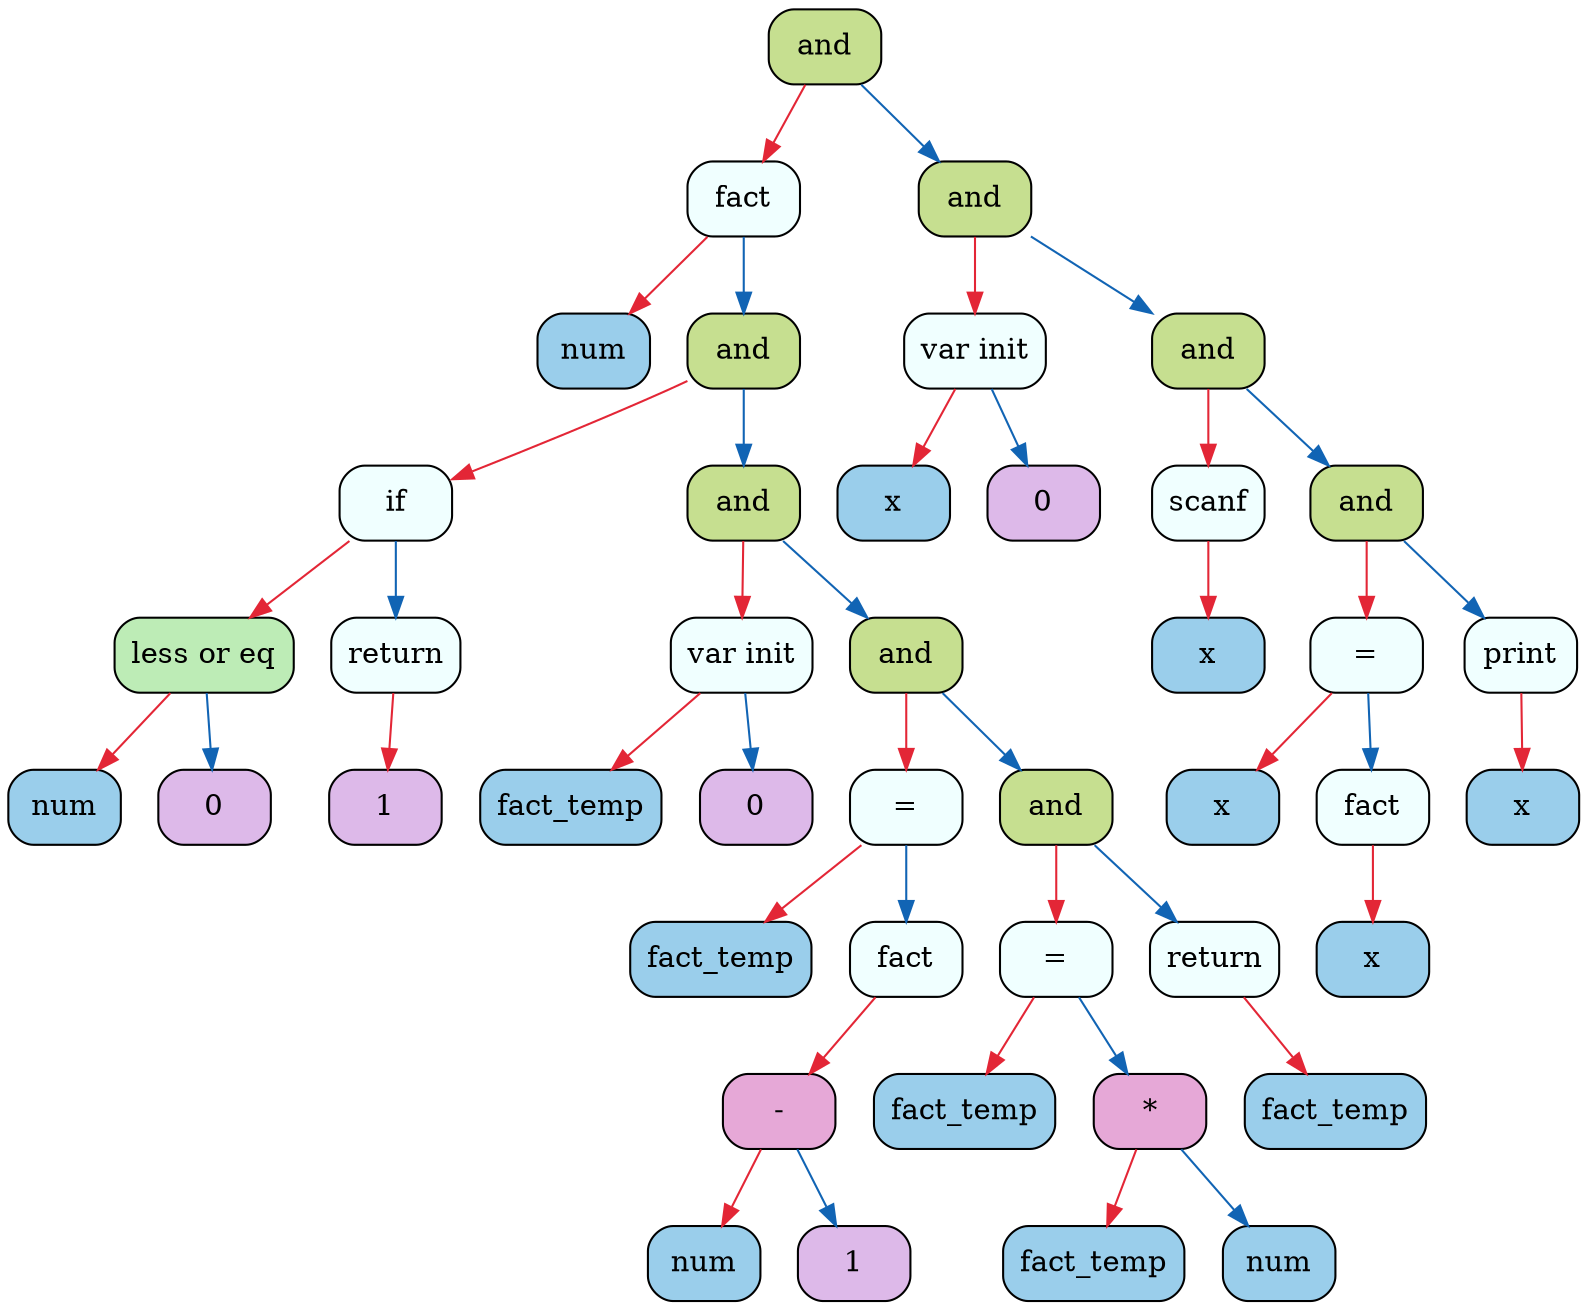 digraph
{
    node_0x606000001340[shape = Mrecord, label = "{{and}}", style = "filled", fillcolor = "#C6DF90"];
    node_0x606000001820[shape = Mrecord, label = "{{fact}}", style = "filled", fillcolor = "#F0FFFF"];
    node_0x606000001880[shape = Mrecord, label = "{{num}}", style = "filled", fillcolor = "#9ACEEB"];
    node_0x6060000018e0[shape = Mrecord, label = "{{and}}", style = "filled", fillcolor = "#C6DF90"];
    node_0x606000001940[shape = Mrecord, label = "{{if}}", style = "filled", fillcolor = "#F0FFFF"];
    node_0x6060000019a0[shape = Mrecord, label = "{{less or eq}}", style = "filled", fillcolor = "#BDECB6"];
    node_0x606000001a00[shape = Mrecord, label = "{{num}}", style = "filled", fillcolor = "#9ACEEB"];
    node_0x606000001a60[shape = Mrecord, label = "{{0}}", style = "filled", fillcolor = "#DDB9E9"];
    node_0x606000001ac0[shape = Mrecord, label = "{{return}}", style = "filled", fillcolor = "#F0FFFF"];
    node_0x606000001b20[shape = Mrecord, label = "{{1}}", style = "filled", fillcolor = "#DDB9E9"];
    node_0x606000001b80[shape = Mrecord, label = "{{and}}", style = "filled", fillcolor = "#C6DF90"];
    node_0x606000001be0[shape = Mrecord, label = "{{var init}}", style = "filled", fillcolor = "#F0FFFF"];
    node_0x606000001c40[shape = Mrecord, label = "{{fact_temp}}", style = "filled", fillcolor = "#9ACEEB"];
    node_0x606000001ca0[shape = Mrecord, label = "{{0}}", style = "filled", fillcolor = "#DDB9E9"];
    node_0x606000001d00[shape = Mrecord, label = "{{and}}", style = "filled", fillcolor = "#C6DF90"];
    node_0x606000001d60[shape = Mrecord, label = "{{=}}", style = "filled", fillcolor = "#F0FFFF"];
    node_0x606000001dc0[shape = Mrecord, label = "{{fact_temp}}", style = "filled", fillcolor = "#9ACEEB"];
    node_0x606000001e20[shape = Mrecord, label = "{{fact}}", style = "filled", fillcolor = "#F0FFFF"];
    node_0x606000001e80[shape = Mrecord, label = "{{-}}", style = "filled", fillcolor = "#E6A8D7"];
    node_0x606000001ee0[shape = Mrecord, label = "{{num}}", style = "filled", fillcolor = "#9ACEEB"];
    node_0x606000001f40[shape = Mrecord, label = "{{1}}", style = "filled", fillcolor = "#DDB9E9"];
    node_0x606000001fa0[shape = Mrecord, label = "{{and}}", style = "filled", fillcolor = "#C6DF90"];
    node_0x606000002000[shape = Mrecord, label = "{{=}}", style = "filled", fillcolor = "#F0FFFF"];
    node_0x606000002060[shape = Mrecord, label = "{{fact_temp}}", style = "filled", fillcolor = "#9ACEEB"];
    node_0x6060000020c0[shape = Mrecord, label = "{{*}}", style = "filled", fillcolor = "#E6A8D7"];
    node_0x606000002120[shape = Mrecord, label = "{{fact_temp}}", style = "filled", fillcolor = "#9ACEEB"];
    node_0x606000002180[shape = Mrecord, label = "{{num}}", style = "filled", fillcolor = "#9ACEEB"];
    node_0x6060000021e0[shape = Mrecord, label = "{{return}}", style = "filled", fillcolor = "#F0FFFF"];
    node_0x606000002240[shape = Mrecord, label = "{{fact_temp}}", style = "filled", fillcolor = "#9ACEEB"];
    node_0x6060000012e0[shape = Mrecord, label = "{{and}}", style = "filled", fillcolor = "#C6DF90"];
    node_0x606000000da0[shape = Mrecord, label = "{{var init}}", style = "filled", fillcolor = "#F0FFFF"];
    node_0x606000000ce0[shape = Mrecord, label = "{{x}}", style = "filled", fillcolor = "#9ACEEB"];
    node_0x606000000d40[shape = Mrecord, label = "{{0}}", style = "filled", fillcolor = "#DDB9E9"];
    node_0x606000001280[shape = Mrecord, label = "{{and}}", style = "filled", fillcolor = "#C6DF90"];
    node_0x606000000e60[shape = Mrecord, label = "{{scanf}}", style = "filled", fillcolor = "#F0FFFF"];
    node_0x606000000e00[shape = Mrecord, label = "{{x}}", style = "filled", fillcolor = "#9ACEEB"];
    node_0x606000001220[shape = Mrecord, label = "{{and}}", style = "filled", fillcolor = "#C6DF90"];
    node_0x6060000010a0[shape = Mrecord, label = "{{=}}", style = "filled", fillcolor = "#F0FFFF"];
    node_0x606000000ec0[shape = Mrecord, label = "{{x}}", style = "filled", fillcolor = "#9ACEEB"];
    node_0x606000002300[shape = Mrecord, label = "{{fact}}", style = "filled", fillcolor = "#F0FFFF"];
    node_0x606000002360[shape = Mrecord, label = "{{x}}", style = "filled", fillcolor = "#9ACEEB"];
    node_0x6060000023c0[shape = Mrecord, label = "{{print}}", style = "filled", fillcolor = "#F0FFFF"];
    node_0x606000002420[shape = Mrecord, label = "{{x}}", style = "filled", fillcolor = "#9ACEEB"];
    node_0x606000001340->node_0x606000001820 [color = "#E32636"];
    node_0x606000001820->node_0x606000001880 [color = "#E32636"];
    node_0x606000001820->node_0x6060000018e0 [color = "#1164B4"];
    node_0x6060000018e0->node_0x606000001940 [color = "#E32636"];
    node_0x606000001940->node_0x6060000019a0 [color = "#E32636"];
    node_0x6060000019a0->node_0x606000001a00 [color = "#E32636"];
    node_0x6060000019a0->node_0x606000001a60 [color = "#1164B4"];
    node_0x606000001940->node_0x606000001ac0 [color = "#1164B4"];
    node_0x606000001ac0->node_0x606000001b20 [color = "#E32636"];
    node_0x6060000018e0->node_0x606000001b80 [color = "#1164B4"];
    node_0x606000001b80->node_0x606000001be0 [color = "#E32636"];
    node_0x606000001be0->node_0x606000001c40 [color = "#E32636"];
    node_0x606000001be0->node_0x606000001ca0 [color = "#1164B4"];
    node_0x606000001b80->node_0x606000001d00 [color = "#1164B4"];
    node_0x606000001d00->node_0x606000001d60 [color = "#E32636"];
    node_0x606000001d60->node_0x606000001dc0 [color = "#E32636"];
    node_0x606000001d60->node_0x606000001e20 [color = "#1164B4"];
    node_0x606000001e20->node_0x606000001e80 [color = "#E32636"];
    node_0x606000001e80->node_0x606000001ee0 [color = "#E32636"];
    node_0x606000001e80->node_0x606000001f40 [color = "#1164B4"];
    node_0x606000001d00->node_0x606000001fa0 [color = "#1164B4"];
    node_0x606000001fa0->node_0x606000002000 [color = "#E32636"];
    node_0x606000002000->node_0x606000002060 [color = "#E32636"];
    node_0x606000002000->node_0x6060000020c0 [color = "#1164B4"];
    node_0x6060000020c0->node_0x606000002120 [color = "#E32636"];
    node_0x6060000020c0->node_0x606000002180 [color = "#1164B4"];
    node_0x606000001fa0->node_0x6060000021e0 [color = "#1164B4"];
    node_0x6060000021e0->node_0x606000002240 [color = "#E32636"];
    node_0x606000001340->node_0x6060000012e0 [color = "#1164B4"];
    node_0x6060000012e0->node_0x606000000da0 [color = "#E32636"];
    node_0x606000000da0->node_0x606000000ce0 [color = "#E32636"];
    node_0x606000000da0->node_0x606000000d40 [color = "#1164B4"];
    node_0x6060000012e0->node_0x606000001280 [color = "#1164B4"];
    node_0x606000001280->node_0x606000000e60 [color = "#E32636"];
    node_0x606000000e60->node_0x606000000e00 [color = "#E32636"];
    node_0x606000001280->node_0x606000001220 [color = "#1164B4"];
    node_0x606000001220->node_0x6060000010a0 [color = "#E32636"];
    node_0x6060000010a0->node_0x606000000ec0 [color = "#E32636"];
    node_0x6060000010a0->node_0x606000002300 [color = "#1164B4"];
    node_0x606000002300->node_0x606000002360 [color = "#E32636"];
    node_0x606000001220->node_0x6060000023c0 [color = "#1164B4"];
    node_0x6060000023c0->node_0x606000002420 [color = "#E32636"];
}